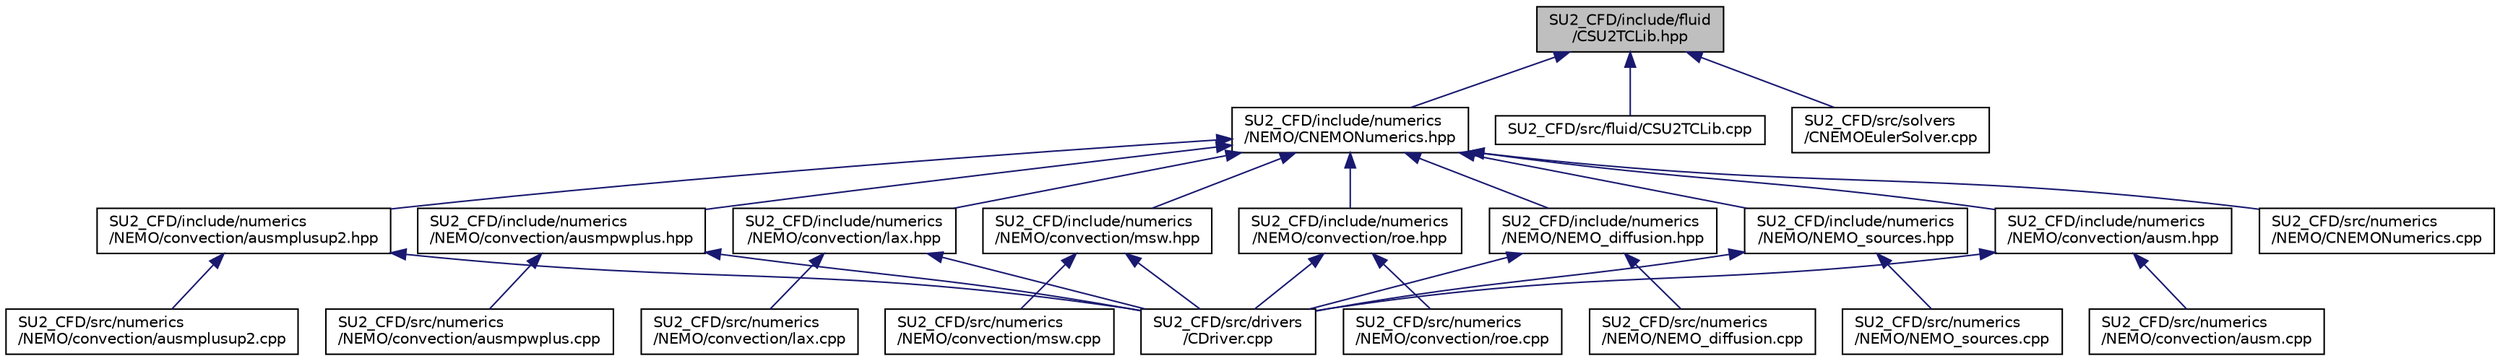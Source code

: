 digraph "SU2_CFD/include/fluid/CSU2TCLib.hpp"
{
 // LATEX_PDF_SIZE
  edge [fontname="Helvetica",fontsize="10",labelfontname="Helvetica",labelfontsize="10"];
  node [fontname="Helvetica",fontsize="10",shape=record];
  Node1 [label="SU2_CFD/include/fluid\l/CSU2TCLib.hpp",height=0.2,width=0.4,color="black", fillcolor="grey75", style="filled", fontcolor="black",tooltip="Defines the classes for different user defined ThermoChemistry libraries."];
  Node1 -> Node2 [dir="back",color="midnightblue",fontsize="10",style="solid",fontname="Helvetica"];
  Node2 [label="SU2_CFD/include/numerics\l/NEMO/CNEMONumerics.hpp",height=0.2,width=0.4,color="black", fillcolor="white", style="filled",URL="$CNEMONumerics_8hpp.html",tooltip="Base class template NEMO numerics."];
  Node2 -> Node3 [dir="back",color="midnightblue",fontsize="10",style="solid",fontname="Helvetica"];
  Node3 [label="SU2_CFD/include/numerics\l/NEMO/convection/ausm.hpp",height=0.2,width=0.4,color="black", fillcolor="white", style="filled",URL="$ausm_8hpp.html",tooltip="Declaration of numerics classes for the AUSM family of schemes in NEMO."];
  Node3 -> Node4 [dir="back",color="midnightblue",fontsize="10",style="solid",fontname="Helvetica"];
  Node4 [label="SU2_CFD/src/drivers\l/CDriver.cpp",height=0.2,width=0.4,color="black", fillcolor="white", style="filled",URL="$CDriver_8cpp.html",tooltip="The main subroutines for driving single or multi-zone problems."];
  Node3 -> Node5 [dir="back",color="midnightblue",fontsize="10",style="solid",fontname="Helvetica"];
  Node5 [label="SU2_CFD/src/numerics\l/NEMO/convection/ausm.cpp",height=0.2,width=0.4,color="black", fillcolor="white", style="filled",URL="$ausm_8cpp.html",tooltip="Implementations of the AUSM-family of schemes in NEMO."];
  Node2 -> Node6 [dir="back",color="midnightblue",fontsize="10",style="solid",fontname="Helvetica"];
  Node6 [label="SU2_CFD/include/numerics\l/NEMO/convection/ausmplusup2.hpp",height=0.2,width=0.4,color="black", fillcolor="white", style="filled",URL="$ausmplusup2_8hpp.html",tooltip="Declaration of numerics classes for the AUSM family of schemes in NEMO - AUSM+UP2."];
  Node6 -> Node4 [dir="back",color="midnightblue",fontsize="10",style="solid",fontname="Helvetica"];
  Node6 -> Node7 [dir="back",color="midnightblue",fontsize="10",style="solid",fontname="Helvetica"];
  Node7 [label="SU2_CFD/src/numerics\l/NEMO/convection/ausmplusup2.cpp",height=0.2,width=0.4,color="black", fillcolor="white", style="filled",URL="$ausmplusup2_8cpp.html",tooltip="Implementations of the AUSM-family of schemes - AUSM+UP2."];
  Node2 -> Node8 [dir="back",color="midnightblue",fontsize="10",style="solid",fontname="Helvetica"];
  Node8 [label="SU2_CFD/include/numerics\l/NEMO/convection/ausmpwplus.hpp",height=0.2,width=0.4,color="black", fillcolor="white", style="filled",URL="$ausmpwplus_8hpp.html",tooltip="Declaration of numerics classes for the AUSM family of schemes in NEMO - AUSMPWPLUS."];
  Node8 -> Node4 [dir="back",color="midnightblue",fontsize="10",style="solid",fontname="Helvetica"];
  Node8 -> Node9 [dir="back",color="midnightblue",fontsize="10",style="solid",fontname="Helvetica"];
  Node9 [label="SU2_CFD/src/numerics\l/NEMO/convection/ausmpwplus.cpp",height=0.2,width=0.4,color="black", fillcolor="white", style="filled",URL="$ausmpwplus_8cpp.html",tooltip="Implementations of the AUSM-family of schemes - AUSMPWPLUS."];
  Node2 -> Node10 [dir="back",color="midnightblue",fontsize="10",style="solid",fontname="Helvetica"];
  Node10 [label="SU2_CFD/include/numerics\l/NEMO/convection/lax.hpp",height=0.2,width=0.4,color="black", fillcolor="white", style="filled",URL="$lax_8hpp.html",tooltip="Declaration of numerics classes for Lax centered scheme."];
  Node10 -> Node4 [dir="back",color="midnightblue",fontsize="10",style="solid",fontname="Helvetica"];
  Node10 -> Node11 [dir="back",color="midnightblue",fontsize="10",style="solid",fontname="Helvetica"];
  Node11 [label="SU2_CFD/src/numerics\l/NEMO/convection/lax.cpp",height=0.2,width=0.4,color="black", fillcolor="white", style="filled",URL="$lax_8cpp.html",tooltip="Implementations of Lax centered scheme."];
  Node2 -> Node12 [dir="back",color="midnightblue",fontsize="10",style="solid",fontname="Helvetica"];
  Node12 [label="SU2_CFD/include/numerics\l/NEMO/convection/msw.hpp",height=0.2,width=0.4,color="black", fillcolor="white", style="filled",URL="$msw_8hpp.html",tooltip="Declaration of numerics classes for modified Steger-Warming scheme."];
  Node12 -> Node4 [dir="back",color="midnightblue",fontsize="10",style="solid",fontname="Helvetica"];
  Node12 -> Node13 [dir="back",color="midnightblue",fontsize="10",style="solid",fontname="Helvetica"];
  Node13 [label="SU2_CFD/src/numerics\l/NEMO/convection/msw.cpp",height=0.2,width=0.4,color="black", fillcolor="white", style="filled",URL="$msw_8cpp.html",tooltip="Implementations of the modified Steger-Warming scheme."];
  Node2 -> Node14 [dir="back",color="midnightblue",fontsize="10",style="solid",fontname="Helvetica"];
  Node14 [label="SU2_CFD/include/numerics\l/NEMO/convection/roe.hpp",height=0.2,width=0.4,color="black", fillcolor="white", style="filled",URL="$NEMO_2convection_2roe_8hpp.html",tooltip="Declarations of numerics classes for Roe-type schemes in NEMO."];
  Node14 -> Node4 [dir="back",color="midnightblue",fontsize="10",style="solid",fontname="Helvetica"];
  Node14 -> Node15 [dir="back",color="midnightblue",fontsize="10",style="solid",fontname="Helvetica"];
  Node15 [label="SU2_CFD/src/numerics\l/NEMO/convection/roe.cpp",height=0.2,width=0.4,color="black", fillcolor="white", style="filled",URL="$NEMO_2convection_2roe_8cpp.html",tooltip="Implementations of Roe-type schemes in NEMO."];
  Node2 -> Node16 [dir="back",color="midnightblue",fontsize="10",style="solid",fontname="Helvetica"];
  Node16 [label="SU2_CFD/include/numerics\l/NEMO/NEMO_diffusion.hpp",height=0.2,width=0.4,color="black", fillcolor="white", style="filled",URL="$NEMO__diffusion_8hpp.html",tooltip="Declarations of numerics classes for viscous flux computation."];
  Node16 -> Node4 [dir="back",color="midnightblue",fontsize="10",style="solid",fontname="Helvetica"];
  Node16 -> Node17 [dir="back",color="midnightblue",fontsize="10",style="solid",fontname="Helvetica"];
  Node17 [label="SU2_CFD/src/numerics\l/NEMO/NEMO_diffusion.cpp",height=0.2,width=0.4,color="black", fillcolor="white", style="filled",URL="$NEMO__diffusion_8cpp.html",tooltip="Implementation of numerics classes for discretization of viscous fluxes in fluid flow NEMO problems."];
  Node2 -> Node18 [dir="back",color="midnightblue",fontsize="10",style="solid",fontname="Helvetica"];
  Node18 [label="SU2_CFD/include/numerics\l/NEMO/NEMO_sources.hpp",height=0.2,width=0.4,color="black", fillcolor="white", style="filled",URL="$NEMO__sources_8hpp.html",tooltip="Declarations of numerics classes for source-term integration."];
  Node18 -> Node4 [dir="back",color="midnightblue",fontsize="10",style="solid",fontname="Helvetica"];
  Node18 -> Node19 [dir="back",color="midnightblue",fontsize="10",style="solid",fontname="Helvetica"];
  Node19 [label="SU2_CFD/src/numerics\l/NEMO/NEMO_sources.cpp",height=0.2,width=0.4,color="black", fillcolor="white", style="filled",URL="$NEMO__sources_8cpp.html",tooltip="Implementation of numerics classes for integration of source terms in fluid flow NEMO problems."];
  Node2 -> Node20 [dir="back",color="midnightblue",fontsize="10",style="solid",fontname="Helvetica"];
  Node20 [label="SU2_CFD/src/numerics\l/NEMO/CNEMONumerics.cpp",height=0.2,width=0.4,color="black", fillcolor="white", style="filled",URL="$CNEMONumerics_8cpp.html",tooltip="Implementation of the base for NEMO numerics classes. Contains methods for common tasks,..."];
  Node1 -> Node21 [dir="back",color="midnightblue",fontsize="10",style="solid",fontname="Helvetica"];
  Node21 [label="SU2_CFD/src/fluid/CSU2TCLib.cpp",height=0.2,width=0.4,color="black", fillcolor="white", style="filled",URL="$CSU2TCLib_8cpp.html",tooltip="Source of user defined 2T nonequilibrium gas model."];
  Node1 -> Node22 [dir="back",color="midnightblue",fontsize="10",style="solid",fontname="Helvetica"];
  Node22 [label="SU2_CFD/src/solvers\l/CNEMOEulerSolver.cpp",height=0.2,width=0.4,color="black", fillcolor="white", style="filled",URL="$CNEMOEulerSolver_8cpp.html",tooltip="Headers of the CNEMOEulerSolver class."];
}
